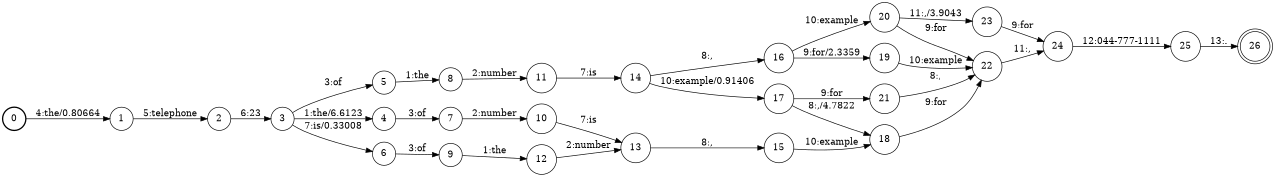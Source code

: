 digraph FST {
rankdir = LR;
size = "8.5,11";
label = "";
center = 1;
orientation = Portrait;
ranksep = "0.4";
nodesep = "0.25";
0 [label = "0", shape = circle, style = bold, fontsize = 14]
	0 -> 1 [label = "4:the/0.80664", fontsize = 14];
1 [label = "1", shape = circle, style = solid, fontsize = 14]
	1 -> 2 [label = "5:telephone", fontsize = 14];
2 [label = "2", shape = circle, style = solid, fontsize = 14]
	2 -> 3 [label = "6:23", fontsize = 14];
3 [label = "3", shape = circle, style = solid, fontsize = 14]
	3 -> 5 [label = "3:of", fontsize = 14];
	3 -> 4 [label = "1:the/6.6123", fontsize = 14];
	3 -> 6 [label = "7:is/0.33008", fontsize = 14];
4 [label = "4", shape = circle, style = solid, fontsize = 14]
	4 -> 7 [label = "3:of", fontsize = 14];
5 [label = "5", shape = circle, style = solid, fontsize = 14]
	5 -> 8 [label = "1:the", fontsize = 14];
6 [label = "6", shape = circle, style = solid, fontsize = 14]
	6 -> 9 [label = "3:of", fontsize = 14];
7 [label = "7", shape = circle, style = solid, fontsize = 14]
	7 -> 10 [label = "2:number", fontsize = 14];
8 [label = "8", shape = circle, style = solid, fontsize = 14]
	8 -> 11 [label = "2:number", fontsize = 14];
9 [label = "9", shape = circle, style = solid, fontsize = 14]
	9 -> 12 [label = "1:the", fontsize = 14];
10 [label = "10", shape = circle, style = solid, fontsize = 14]
	10 -> 13 [label = "7:is", fontsize = 14];
11 [label = "11", shape = circle, style = solid, fontsize = 14]
	11 -> 14 [label = "7:is", fontsize = 14];
12 [label = "12", shape = circle, style = solid, fontsize = 14]
	12 -> 13 [label = "2:number", fontsize = 14];
13 [label = "13", shape = circle, style = solid, fontsize = 14]
	13 -> 15 [label = "8:,", fontsize = 14];
14 [label = "14", shape = circle, style = solid, fontsize = 14]
	14 -> 16 [label = "8:,", fontsize = 14];
	14 -> 17 [label = "10:example/0.91406", fontsize = 14];
15 [label = "15", shape = circle, style = solid, fontsize = 14]
	15 -> 18 [label = "10:example", fontsize = 14];
16 [label = "16", shape = circle, style = solid, fontsize = 14]
	16 -> 19 [label = "9:for/2.3359", fontsize = 14];
	16 -> 20 [label = "10:example", fontsize = 14];
17 [label = "17", shape = circle, style = solid, fontsize = 14]
	17 -> 18 [label = "8:,/4.7822", fontsize = 14];
	17 -> 21 [label = "9:for", fontsize = 14];
18 [label = "18", shape = circle, style = solid, fontsize = 14]
	18 -> 22 [label = "9:for", fontsize = 14];
19 [label = "19", shape = circle, style = solid, fontsize = 14]
	19 -> 22 [label = "10:example", fontsize = 14];
20 [label = "20", shape = circle, style = solid, fontsize = 14]
	20 -> 23 [label = "11:,/3.9043", fontsize = 14];
	20 -> 22 [label = "9:for", fontsize = 14];
21 [label = "21", shape = circle, style = solid, fontsize = 14]
	21 -> 22 [label = "8:,", fontsize = 14];
22 [label = "22", shape = circle, style = solid, fontsize = 14]
	22 -> 24 [label = "11:,", fontsize = 14];
23 [label = "23", shape = circle, style = solid, fontsize = 14]
	23 -> 24 [label = "9:for", fontsize = 14];
24 [label = "24", shape = circle, style = solid, fontsize = 14]
	24 -> 25 [label = "12:044-777-1111", fontsize = 14];
25 [label = "25", shape = circle, style = solid, fontsize = 14]
	25 -> 26 [label = "13:.", fontsize = 14];
26 [label = "26", shape = doublecircle, style = solid, fontsize = 14]
}
